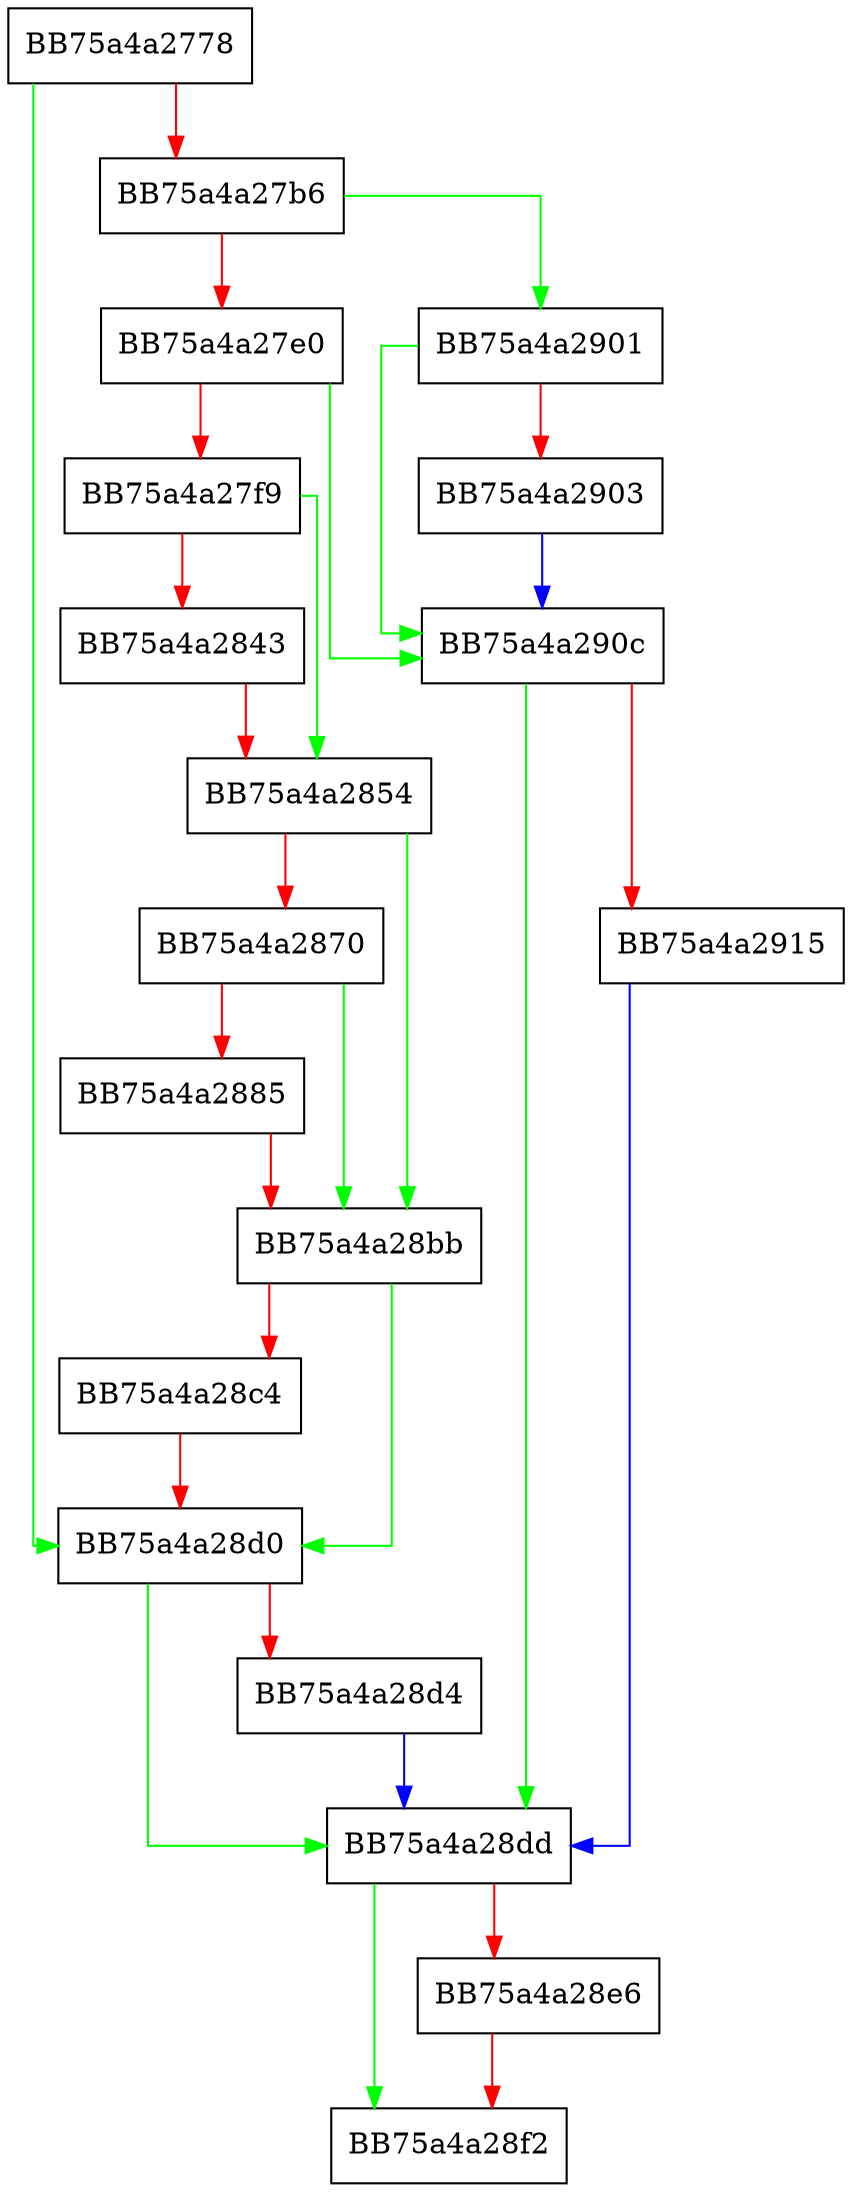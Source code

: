 digraph GetLastMapsTime {
  node [shape="box"];
  graph [splines=ortho];
  BB75a4a2778 -> BB75a4a28d0 [color="green"];
  BB75a4a2778 -> BB75a4a27b6 [color="red"];
  BB75a4a27b6 -> BB75a4a2901 [color="green"];
  BB75a4a27b6 -> BB75a4a27e0 [color="red"];
  BB75a4a27e0 -> BB75a4a290c [color="green"];
  BB75a4a27e0 -> BB75a4a27f9 [color="red"];
  BB75a4a27f9 -> BB75a4a2854 [color="green"];
  BB75a4a27f9 -> BB75a4a2843 [color="red"];
  BB75a4a2843 -> BB75a4a2854 [color="red"];
  BB75a4a2854 -> BB75a4a28bb [color="green"];
  BB75a4a2854 -> BB75a4a2870 [color="red"];
  BB75a4a2870 -> BB75a4a28bb [color="green"];
  BB75a4a2870 -> BB75a4a2885 [color="red"];
  BB75a4a2885 -> BB75a4a28bb [color="red"];
  BB75a4a28bb -> BB75a4a28d0 [color="green"];
  BB75a4a28bb -> BB75a4a28c4 [color="red"];
  BB75a4a28c4 -> BB75a4a28d0 [color="red"];
  BB75a4a28d0 -> BB75a4a28dd [color="green"];
  BB75a4a28d0 -> BB75a4a28d4 [color="red"];
  BB75a4a28d4 -> BB75a4a28dd [color="blue"];
  BB75a4a28dd -> BB75a4a28f2 [color="green"];
  BB75a4a28dd -> BB75a4a28e6 [color="red"];
  BB75a4a28e6 -> BB75a4a28f2 [color="red"];
  BB75a4a2901 -> BB75a4a290c [color="green"];
  BB75a4a2901 -> BB75a4a2903 [color="red"];
  BB75a4a2903 -> BB75a4a290c [color="blue"];
  BB75a4a290c -> BB75a4a28dd [color="green"];
  BB75a4a290c -> BB75a4a2915 [color="red"];
  BB75a4a2915 -> BB75a4a28dd [color="blue"];
}